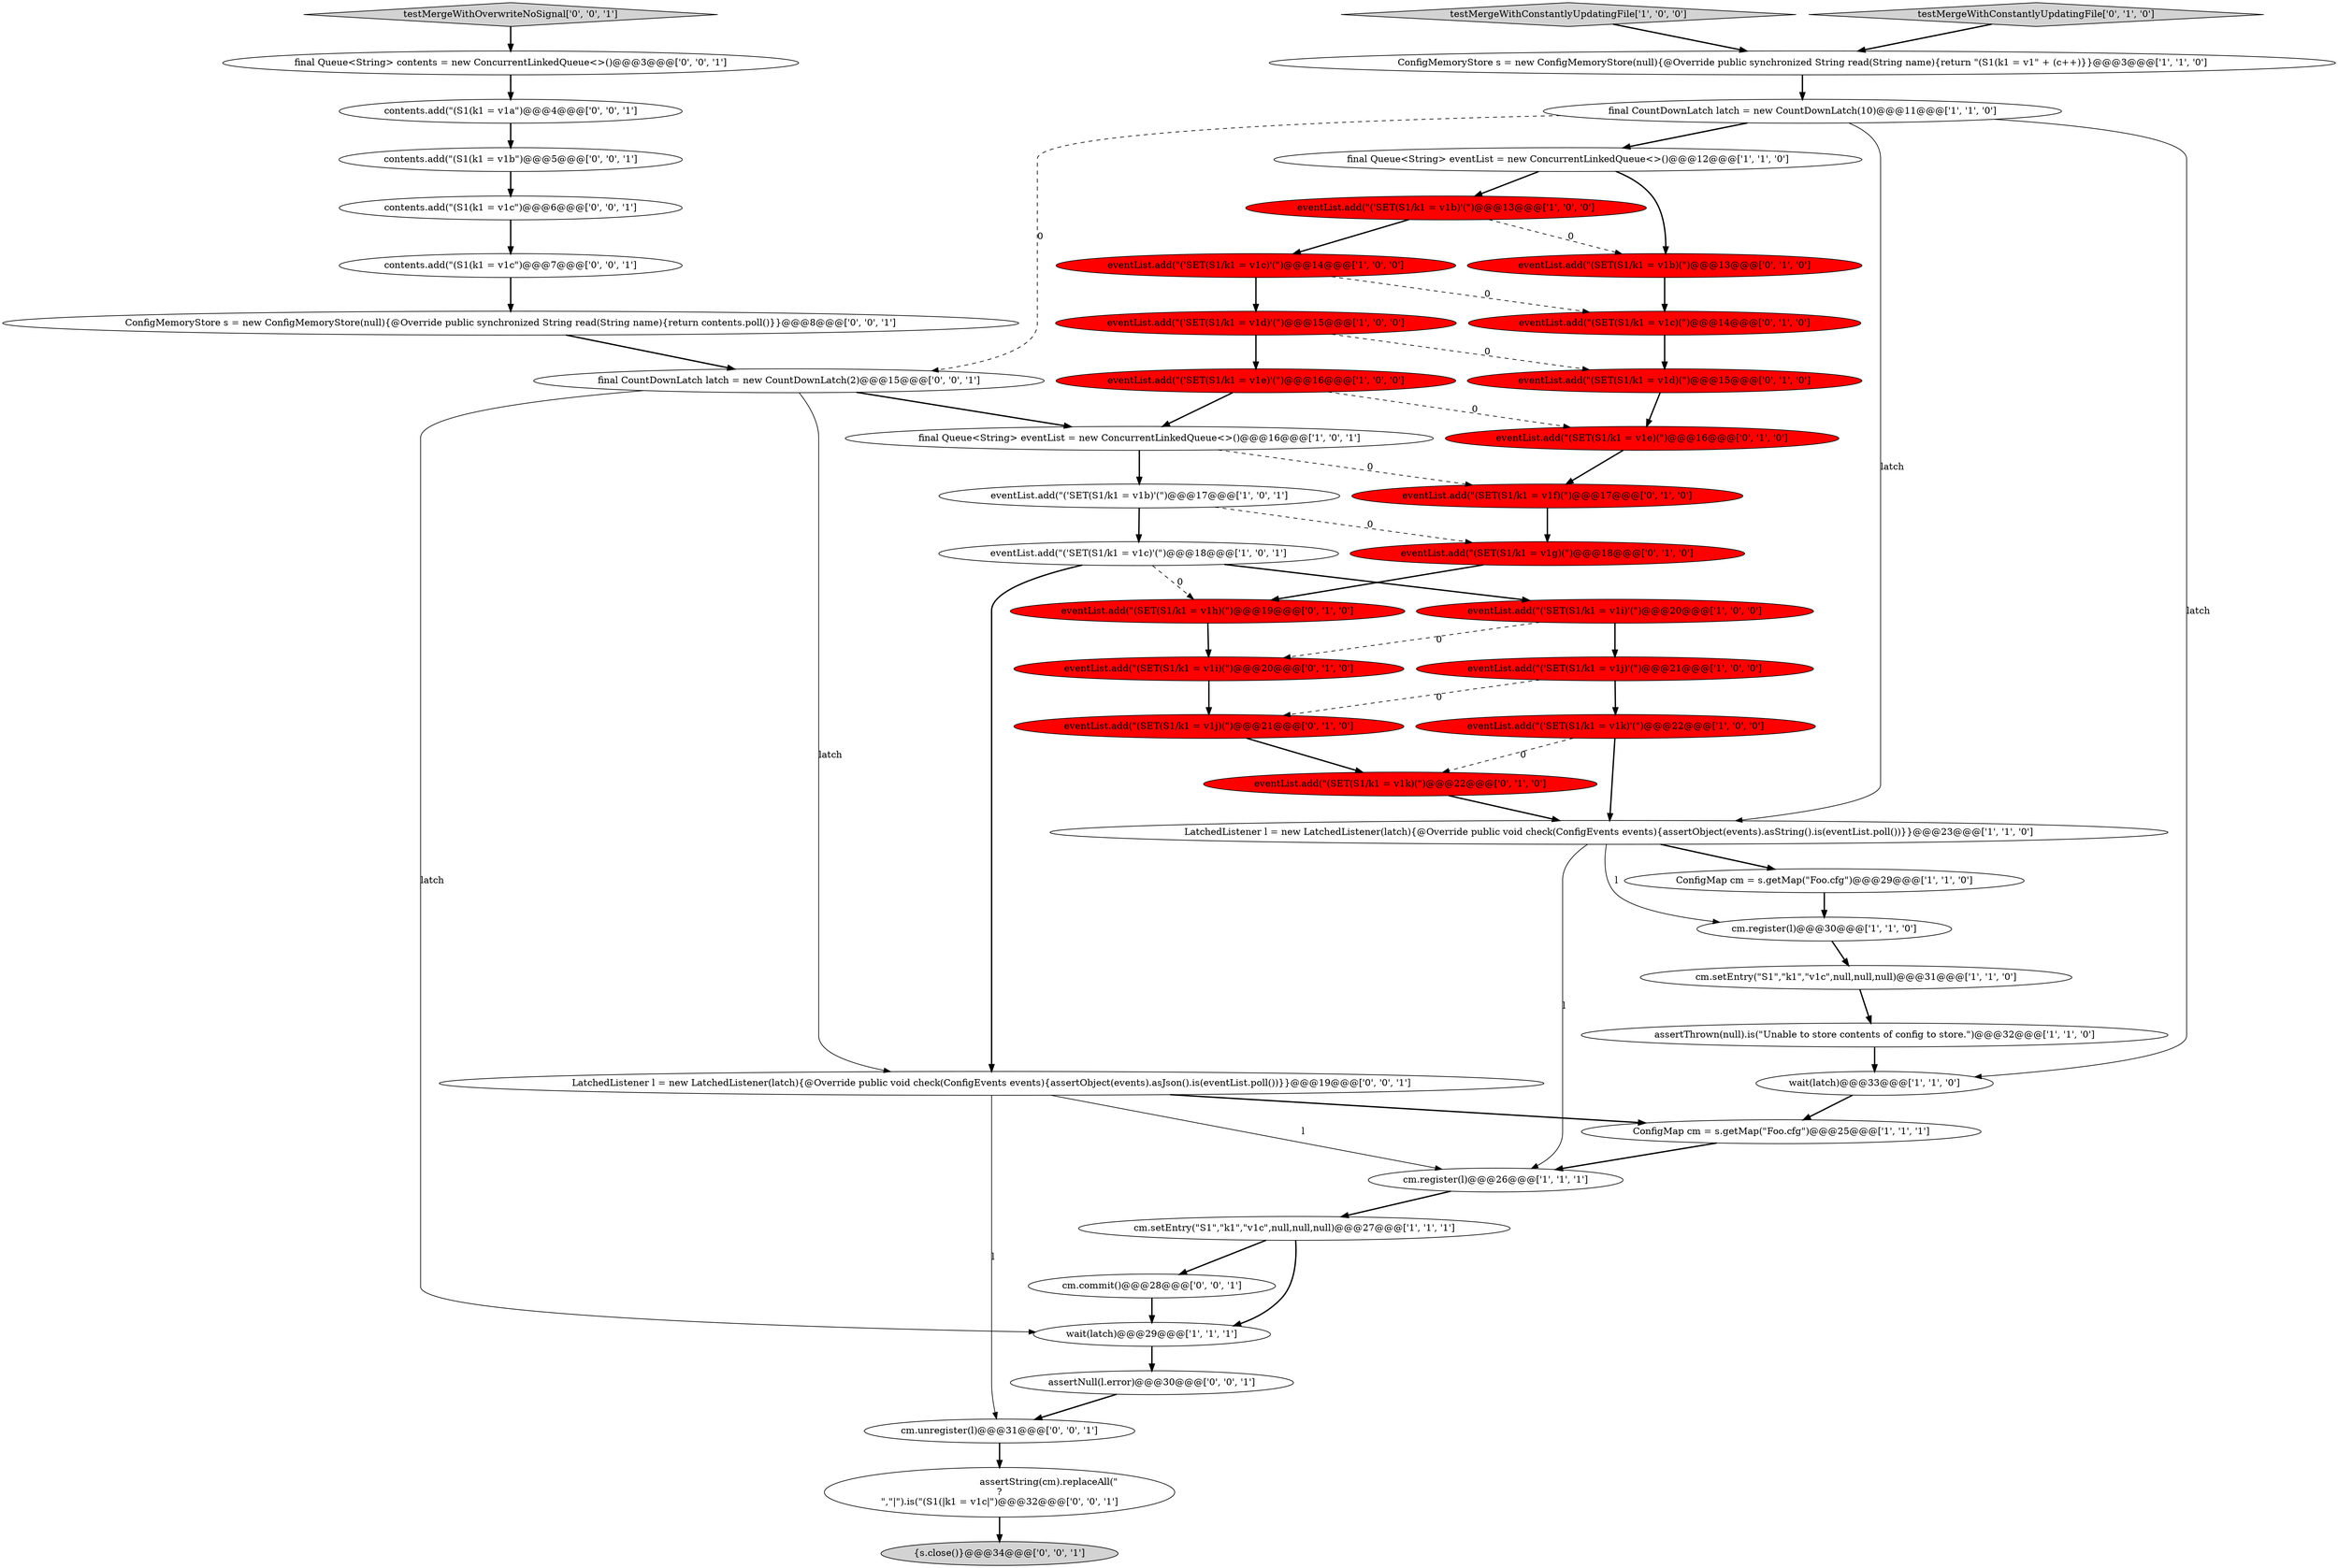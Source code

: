 digraph {
44 [style = filled, label = "final Queue<String> contents = new ConcurrentLinkedQueue<>()@@@3@@@['0', '0', '1']", fillcolor = white, shape = ellipse image = "AAA0AAABBB3BBB"];
32 [style = filled, label = "testMergeWithConstantlyUpdatingFile['0', '1', '0']", fillcolor = lightgray, shape = diamond image = "AAA0AAABBB2BBB"];
15 [style = filled, label = "eventList.add(\"('SET(S1/k1 = v1c)'(\")@@@14@@@['1', '0', '0']", fillcolor = red, shape = ellipse image = "AAA1AAABBB1BBB"];
26 [style = filled, label = "eventList.add(\"(SET(S1/k1 = v1b)(\")@@@13@@@['0', '1', '0']", fillcolor = red, shape = ellipse image = "AAA1AAABBB2BBB"];
27 [style = filled, label = "eventList.add(\"(SET(S1/k1 = v1c)(\")@@@14@@@['0', '1', '0']", fillcolor = red, shape = ellipse image = "AAA1AAABBB2BBB"];
40 [style = filled, label = "{s.close()}@@@34@@@['0', '0', '1']", fillcolor = lightgray, shape = ellipse image = "AAA0AAABBB3BBB"];
34 [style = filled, label = "eventList.add(\"(SET(S1/k1 = v1e)(\")@@@16@@@['0', '1', '0']", fillcolor = red, shape = ellipse image = "AAA1AAABBB2BBB"];
18 [style = filled, label = "assertThrown(null).is(\"Unable to store contents of config to store.\")@@@32@@@['1', '1', '0']", fillcolor = white, shape = ellipse image = "AAA0AAABBB1BBB"];
46 [style = filled, label = "ConfigMemoryStore s = new ConfigMemoryStore(null){@Override public synchronized String read(String name){return contents.poll()}}@@@8@@@['0', '0', '1']", fillcolor = white, shape = ellipse image = "AAA0AAABBB3BBB"];
25 [style = filled, label = "eventList.add(\"(SET(S1/k1 = v1i)(\")@@@20@@@['0', '1', '0']", fillcolor = red, shape = ellipse image = "AAA1AAABBB2BBB"];
30 [style = filled, label = "eventList.add(\"(SET(S1/k1 = v1h)(\")@@@19@@@['0', '1', '0']", fillcolor = red, shape = ellipse image = "AAA1AAABBB2BBB"];
35 [style = filled, label = "assertString(cm).replaceAll(\"\r?\n\",\"|\").is(\"(S1(|k1 = v1c|\")@@@32@@@['0', '0', '1']", fillcolor = white, shape = ellipse image = "AAA0AAABBB3BBB"];
48 [style = filled, label = "final CountDownLatch latch = new CountDownLatch(2)@@@15@@@['0', '0', '1']", fillcolor = white, shape = ellipse image = "AAA0AAABBB3BBB"];
11 [style = filled, label = "eventList.add(\"('SET(S1/k1 = v1d)'(\")@@@15@@@['1', '0', '0']", fillcolor = red, shape = ellipse image = "AAA1AAABBB1BBB"];
16 [style = filled, label = "testMergeWithConstantlyUpdatingFile['1', '0', '0']", fillcolor = lightgray, shape = diamond image = "AAA0AAABBB1BBB"];
45 [style = filled, label = "testMergeWithOverwriteNoSignal['0', '0', '1']", fillcolor = lightgray, shape = diamond image = "AAA0AAABBB3BBB"];
14 [style = filled, label = "cm.setEntry(\"S1\",\"k1\",\"v1c\",null,null,null)@@@27@@@['1', '1', '1']", fillcolor = white, shape = ellipse image = "AAA0AAABBB1BBB"];
31 [style = filled, label = "eventList.add(\"(SET(S1/k1 = v1k)(\")@@@22@@@['0', '1', '0']", fillcolor = red, shape = ellipse image = "AAA1AAABBB2BBB"];
36 [style = filled, label = "cm.commit()@@@28@@@['0', '0', '1']", fillcolor = white, shape = ellipse image = "AAA0AAABBB3BBB"];
4 [style = filled, label = "final CountDownLatch latch = new CountDownLatch(10)@@@11@@@['1', '1', '0']", fillcolor = white, shape = ellipse image = "AAA0AAABBB1BBB"];
3 [style = filled, label = "LatchedListener l = new LatchedListener(latch){@Override public void check(ConfigEvents events){assertObject(events).asString().is(eventList.poll())}}@@@23@@@['1', '1', '0']", fillcolor = white, shape = ellipse image = "AAA0AAABBB1BBB"];
12 [style = filled, label = "cm.register(l)@@@30@@@['1', '1', '0']", fillcolor = white, shape = ellipse image = "AAA0AAABBB1BBB"];
2 [style = filled, label = "final Queue<String> eventList = new ConcurrentLinkedQueue<>()@@@16@@@['1', '0', '1']", fillcolor = white, shape = ellipse image = "AAA0AAABBB1BBB"];
47 [style = filled, label = "contents.add(\"(S1(k1 = v1a\")@@@4@@@['0', '0', '1']", fillcolor = white, shape = ellipse image = "AAA0AAABBB3BBB"];
29 [style = filled, label = "eventList.add(\"(SET(S1/k1 = v1j)(\")@@@21@@@['0', '1', '0']", fillcolor = red, shape = ellipse image = "AAA1AAABBB2BBB"];
39 [style = filled, label = "contents.add(\"(S1(k1 = v1c\")@@@7@@@['0', '0', '1']", fillcolor = white, shape = ellipse image = "AAA0AAABBB3BBB"];
43 [style = filled, label = "cm.unregister(l)@@@31@@@['0', '0', '1']", fillcolor = white, shape = ellipse image = "AAA0AAABBB3BBB"];
38 [style = filled, label = "contents.add(\"(S1(k1 = v1b\")@@@5@@@['0', '0', '1']", fillcolor = white, shape = ellipse image = "AAA0AAABBB3BBB"];
0 [style = filled, label = "ConfigMemoryStore s = new ConfigMemoryStore(null){@Override public synchronized String read(String name){return \"(S1(k1 = v1\" + (c++)}}@@@3@@@['1', '1', '0']", fillcolor = white, shape = ellipse image = "AAA0AAABBB1BBB"];
24 [style = filled, label = "eventList.add(\"(SET(S1/k1 = v1d)(\")@@@15@@@['0', '1', '0']", fillcolor = red, shape = ellipse image = "AAA1AAABBB2BBB"];
41 [style = filled, label = "contents.add(\"(S1(k1 = v1c\")@@@6@@@['0', '0', '1']", fillcolor = white, shape = ellipse image = "AAA0AAABBB3BBB"];
22 [style = filled, label = "ConfigMap cm = s.getMap(\"Foo.cfg\")@@@25@@@['1', '1', '1']", fillcolor = white, shape = ellipse image = "AAA0AAABBB1BBB"];
23 [style = filled, label = "wait(latch)@@@29@@@['1', '1', '1']", fillcolor = white, shape = ellipse image = "AAA0AAABBB1BBB"];
19 [style = filled, label = "cm.register(l)@@@26@@@['1', '1', '1']", fillcolor = white, shape = ellipse image = "AAA0AAABBB1BBB"];
13 [style = filled, label = "cm.setEntry(\"S1\",\"k1\",\"v1c\",null,null,null)@@@31@@@['1', '1', '0']", fillcolor = white, shape = ellipse image = "AAA0AAABBB1BBB"];
5 [style = filled, label = "eventList.add(\"('SET(S1/k1 = v1c)'(\")@@@18@@@['1', '0', '1']", fillcolor = white, shape = ellipse image = "AAA0AAABBB1BBB"];
6 [style = filled, label = "eventList.add(\"('SET(S1/k1 = v1j)'(\")@@@21@@@['1', '0', '0']", fillcolor = red, shape = ellipse image = "AAA1AAABBB1BBB"];
1 [style = filled, label = "eventList.add(\"('SET(S1/k1 = v1i)'(\")@@@20@@@['1', '0', '0']", fillcolor = red, shape = ellipse image = "AAA1AAABBB1BBB"];
9 [style = filled, label = "eventList.add(\"('SET(S1/k1 = v1b)'(\")@@@17@@@['1', '0', '1']", fillcolor = white, shape = ellipse image = "AAA0AAABBB1BBB"];
10 [style = filled, label = "eventList.add(\"('SET(S1/k1 = v1b)'(\")@@@13@@@['1', '0', '0']", fillcolor = red, shape = ellipse image = "AAA1AAABBB1BBB"];
33 [style = filled, label = "eventList.add(\"(SET(S1/k1 = v1f)(\")@@@17@@@['0', '1', '0']", fillcolor = red, shape = ellipse image = "AAA1AAABBB2BBB"];
17 [style = filled, label = "ConfigMap cm = s.getMap(\"Foo.cfg\")@@@29@@@['1', '1', '0']", fillcolor = white, shape = ellipse image = "AAA0AAABBB1BBB"];
28 [style = filled, label = "eventList.add(\"(SET(S1/k1 = v1g)(\")@@@18@@@['0', '1', '0']", fillcolor = red, shape = ellipse image = "AAA1AAABBB2BBB"];
20 [style = filled, label = "eventList.add(\"('SET(S1/k1 = v1k)'(\")@@@22@@@['1', '0', '0']", fillcolor = red, shape = ellipse image = "AAA1AAABBB1BBB"];
37 [style = filled, label = "assertNull(l.error)@@@30@@@['0', '0', '1']", fillcolor = white, shape = ellipse image = "AAA0AAABBB3BBB"];
42 [style = filled, label = "LatchedListener l = new LatchedListener(latch){@Override public void check(ConfigEvents events){assertObject(events).asJson().is(eventList.poll())}}@@@19@@@['0', '0', '1']", fillcolor = white, shape = ellipse image = "AAA0AAABBB3BBB"];
7 [style = filled, label = "wait(latch)@@@33@@@['1', '1', '0']", fillcolor = white, shape = ellipse image = "AAA0AAABBB1BBB"];
8 [style = filled, label = "final Queue<String> eventList = new ConcurrentLinkedQueue<>()@@@12@@@['1', '1', '0']", fillcolor = white, shape = ellipse image = "AAA0AAABBB1BBB"];
21 [style = filled, label = "eventList.add(\"('SET(S1/k1 = v1e)'(\")@@@16@@@['1', '0', '0']", fillcolor = red, shape = ellipse image = "AAA1AAABBB1BBB"];
8->10 [style = bold, label=""];
16->0 [style = bold, label=""];
3->19 [style = solid, label="l"];
39->46 [style = bold, label=""];
10->15 [style = bold, label=""];
4->3 [style = solid, label="latch"];
48->42 [style = solid, label="latch"];
48->2 [style = bold, label=""];
28->30 [style = bold, label=""];
22->19 [style = bold, label=""];
21->34 [style = dashed, label="0"];
33->28 [style = bold, label=""];
11->21 [style = bold, label=""];
29->31 [style = bold, label=""];
34->33 [style = bold, label=""];
32->0 [style = bold, label=""];
4->7 [style = solid, label="latch"];
9->28 [style = dashed, label="0"];
20->31 [style = dashed, label="0"];
24->34 [style = bold, label=""];
30->25 [style = bold, label=""];
20->3 [style = bold, label=""];
38->41 [style = bold, label=""];
2->9 [style = bold, label=""];
25->29 [style = bold, label=""];
47->38 [style = bold, label=""];
46->48 [style = bold, label=""];
45->44 [style = bold, label=""];
21->2 [style = bold, label=""];
6->20 [style = bold, label=""];
12->13 [style = bold, label=""];
5->1 [style = bold, label=""];
7->22 [style = bold, label=""];
26->27 [style = bold, label=""];
37->43 [style = bold, label=""];
17->12 [style = bold, label=""];
1->6 [style = bold, label=""];
23->37 [style = bold, label=""];
35->40 [style = bold, label=""];
19->14 [style = bold, label=""];
15->11 [style = bold, label=""];
14->23 [style = bold, label=""];
36->23 [style = bold, label=""];
10->26 [style = dashed, label="0"];
43->35 [style = bold, label=""];
0->4 [style = bold, label=""];
6->29 [style = dashed, label="0"];
11->24 [style = dashed, label="0"];
48->23 [style = solid, label="latch"];
9->5 [style = bold, label=""];
3->12 [style = solid, label="l"];
4->8 [style = bold, label=""];
3->17 [style = bold, label=""];
27->24 [style = bold, label=""];
2->33 [style = dashed, label="0"];
15->27 [style = dashed, label="0"];
5->42 [style = bold, label=""];
42->22 [style = bold, label=""];
31->3 [style = bold, label=""];
18->7 [style = bold, label=""];
41->39 [style = bold, label=""];
42->19 [style = solid, label="l"];
1->25 [style = dashed, label="0"];
44->47 [style = bold, label=""];
4->48 [style = dashed, label="0"];
42->43 [style = solid, label="l"];
13->18 [style = bold, label=""];
5->30 [style = dashed, label="0"];
8->26 [style = bold, label=""];
14->36 [style = bold, label=""];
}
